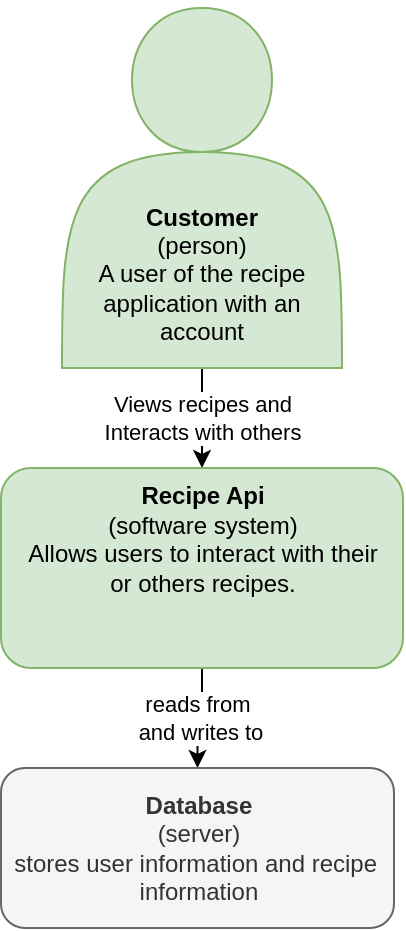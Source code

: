 <mxfile version="24.7.17">
  <diagram name="Page-1" id="qQp5Jg9yvUrrFLa1D5ej">
    <mxGraphModel dx="989" dy="509" grid="1" gridSize="10" guides="1" tooltips="1" connect="1" arrows="1" fold="1" page="1" pageScale="1" pageWidth="827" pageHeight="1169" math="0" shadow="0">
      <root>
        <mxCell id="0" />
        <mxCell id="1" parent="0" />
        <mxCell id="8VlYvhy0Y5KqlfjtS9vH-5" value="Views recipes and&lt;div&gt;Interacts with others&lt;/div&gt;" style="edgeStyle=orthogonalEdgeStyle;rounded=0;orthogonalLoop=1;jettySize=auto;html=1;exitX=0.5;exitY=1;exitDx=0;exitDy=0;entryX=0.5;entryY=0;entryDx=0;entryDy=0;" edge="1" parent="1" source="8VlYvhy0Y5KqlfjtS9vH-1" target="8VlYvhy0Y5KqlfjtS9vH-3">
          <mxGeometry relative="1" as="geometry" />
        </mxCell>
        <mxCell id="8VlYvhy0Y5KqlfjtS9vH-1" value="&lt;div&gt;&lt;br&gt;&lt;/div&gt;&lt;div&gt;&lt;br&gt;&lt;/div&gt;&lt;div&gt;&lt;br&gt;&lt;/div&gt;&lt;div&gt;&lt;br&gt;&lt;/div&gt;&lt;div&gt;&lt;br&gt;&lt;/div&gt;&lt;div&gt;&lt;br&gt;&lt;/div&gt;&lt;div&gt;&lt;br&gt;&lt;/div&gt;&lt;b&gt;Customer&lt;/b&gt;&lt;br&gt;(person)&lt;div style=&quot;&quot;&gt;A user of the recipe application with an account&lt;/div&gt;&lt;div style=&quot;&quot;&gt;&lt;br&gt;&lt;/div&gt;" style="shape=actor;whiteSpace=wrap;html=1;fillColor=#d5e8d4;strokeColor=#82b366;" vertex="1" parent="1">
          <mxGeometry x="274" y="50" width="140" height="180" as="geometry" />
        </mxCell>
        <mxCell id="8VlYvhy0Y5KqlfjtS9vH-6" value="reads from&amp;nbsp;&lt;div&gt;and writes to&lt;/div&gt;" style="edgeStyle=orthogonalEdgeStyle;rounded=0;orthogonalLoop=1;jettySize=auto;html=1;exitX=0.5;exitY=1;exitDx=0;exitDy=0;" edge="1" parent="1" source="8VlYvhy0Y5KqlfjtS9vH-3" target="8VlYvhy0Y5KqlfjtS9vH-4">
          <mxGeometry relative="1" as="geometry" />
        </mxCell>
        <mxCell id="8VlYvhy0Y5KqlfjtS9vH-3" value="&lt;b&gt;Recipe Api&lt;/b&gt;&lt;div&gt;(software system)&lt;/div&gt;&lt;div&gt;Allows users to interact with their&lt;br&gt;or others recipes.&lt;/div&gt;&lt;div&gt;&lt;br&gt;&lt;div&gt;&lt;br&gt;&lt;/div&gt;&lt;/div&gt;" style="rounded=1;whiteSpace=wrap;html=1;fillColor=#d5e8d4;strokeColor=#82b366;" vertex="1" parent="1">
          <mxGeometry x="243.5" y="280" width="201" height="100" as="geometry" />
        </mxCell>
        <mxCell id="8VlYvhy0Y5KqlfjtS9vH-4" value="&lt;b&gt;Database&lt;/b&gt;&lt;div&gt;(server)&lt;br&gt;stores user information and recipe&amp;nbsp;&lt;br&gt;information&lt;/div&gt;" style="rounded=1;whiteSpace=wrap;html=1;fillColor=#f5f5f5;fontColor=#333333;strokeColor=#666666;" vertex="1" parent="1">
          <mxGeometry x="243.5" y="430" width="196.5" height="80" as="geometry" />
        </mxCell>
      </root>
    </mxGraphModel>
  </diagram>
</mxfile>
